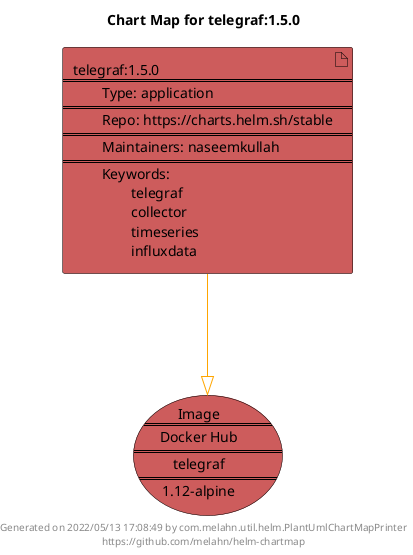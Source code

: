 @startuml
skinparam linetype ortho
skinparam backgroundColor white
skinparam usecaseBorderColor black
skinparam usecaseArrowColor LightSlateGray
skinparam artifactBorderColor black
skinparam artifactArrowColor LightSlateGray

title Chart Map for telegraf:1.5.0

'There is one referenced Helm Chart
artifact "telegraf:1.5.0\n====\n\tType: application\n====\n\tRepo: https://charts.helm.sh/stable\n====\n\tMaintainers: naseemkullah\n====\n\tKeywords: \n\t\ttelegraf\n\t\tcollector\n\t\ttimeseries\n\t\tinfluxdata" as telegraf_1_5_0 #IndianRed

'There is one referenced Docker Image
usecase "Image\n====\nDocker Hub\n====\ntelegraf\n====\n1.12-alpine" as telegraf_1_12_alpine #IndianRed

'Chart Dependencies
telegraf_1_5_0--[#orange]-|>telegraf_1_12_alpine

center footer Generated on 2022/05/13 17:08:49 by com.melahn.util.helm.PlantUmlChartMapPrinter\nhttps://github.com/melahn/helm-chartmap
@enduml
